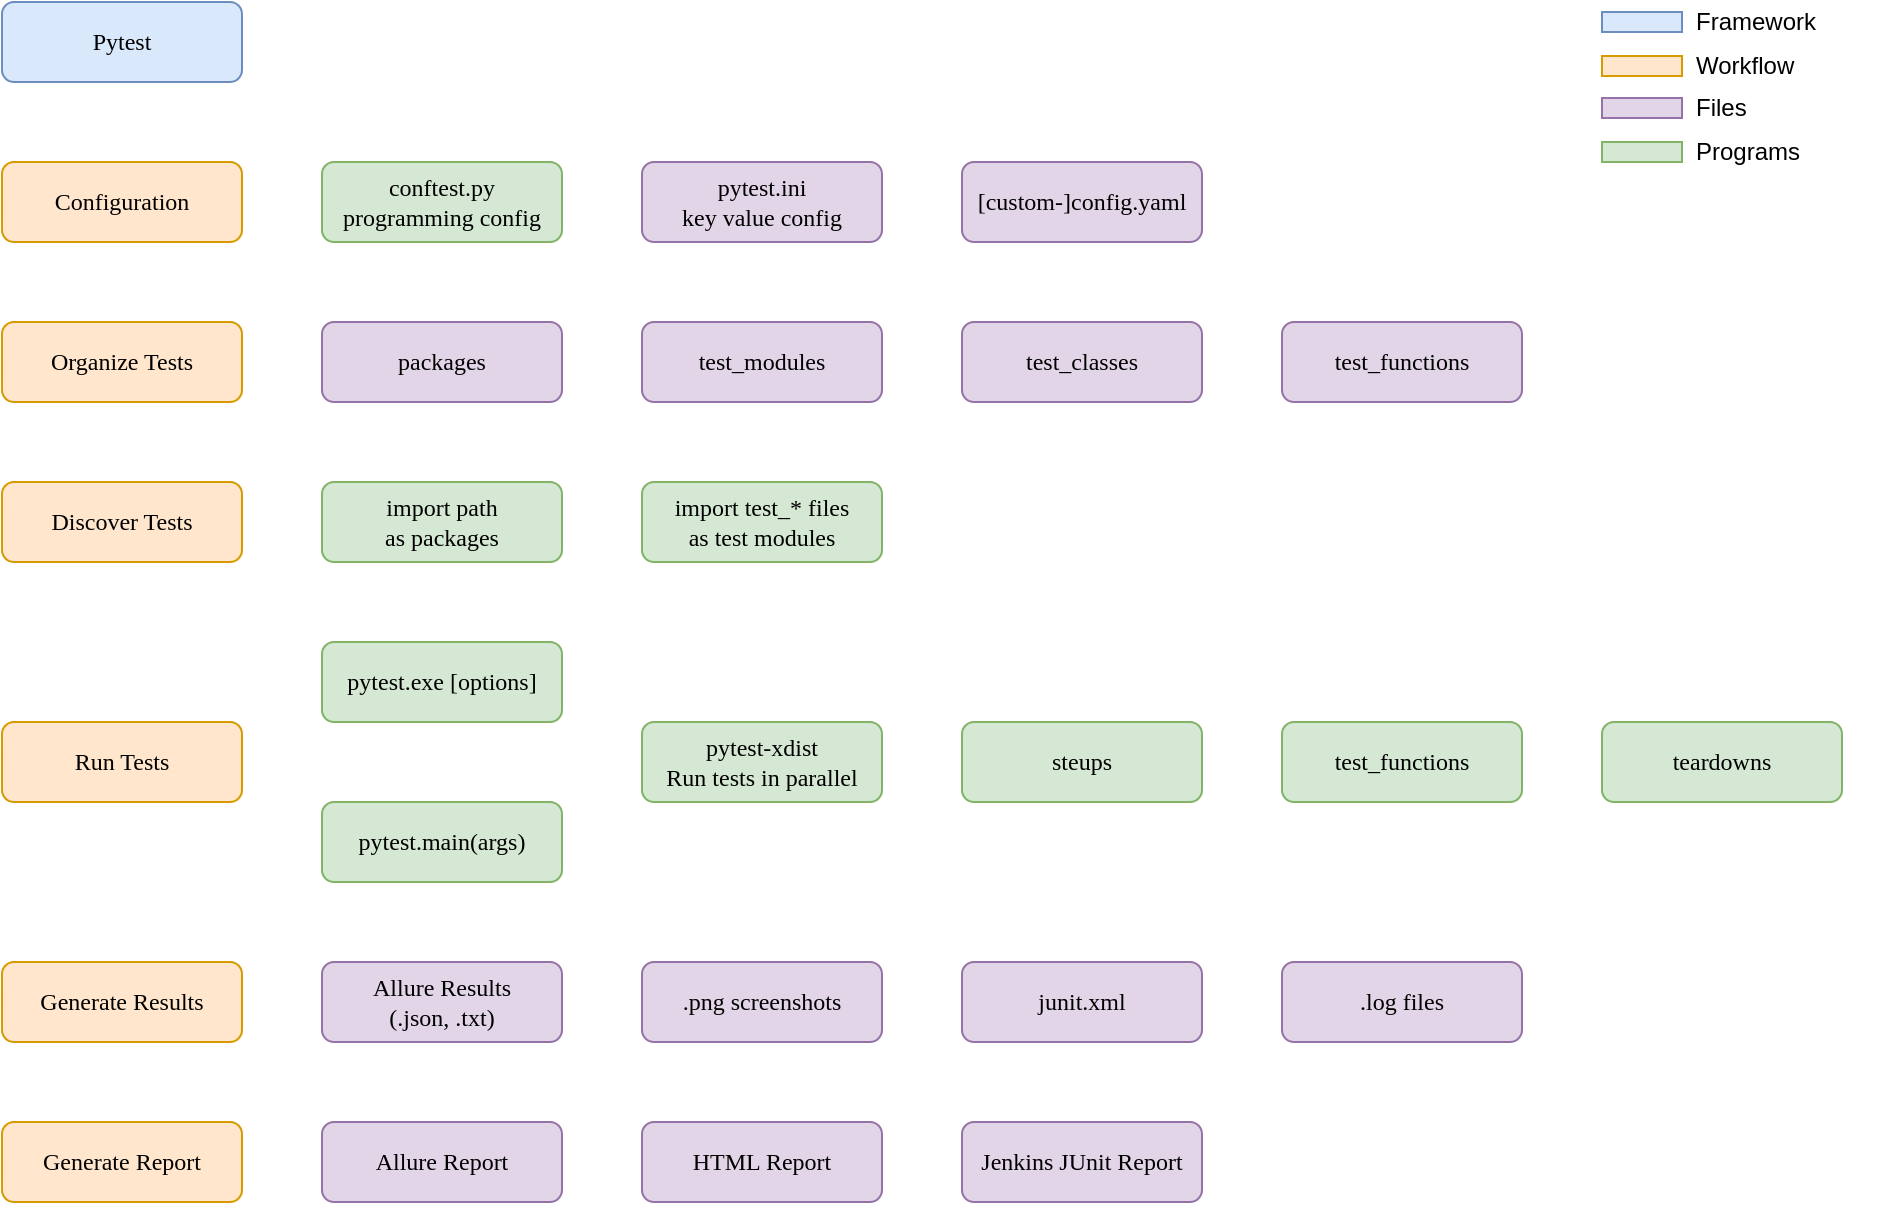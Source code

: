 <mxfile version="12.4.2" type="device" pages="1"><diagram id="0Wzs1YWRIvmt_0Sqd_hq" name="components"><mxGraphModel dx="1086" dy="806" grid="1" gridSize="10" guides="1" tooltips="1" connect="1" arrows="1" fold="1" page="1" pageScale="1" pageWidth="1169" pageHeight="827" math="0" shadow="0"><root><mxCell id="0"/><mxCell id="1" parent="0"/><mxCell id="8O8ITw0D2-grZUOBwum2-1" value="Pytest" style="rounded=1;whiteSpace=wrap;html=1;fillColor=#dae8fc;strokeColor=#6c8ebf;fontSize=12;fontFamily=Tahoma;" parent="1" vertex="1"><mxGeometry x="80" y="80" width="120" height="40" as="geometry"/></mxCell><mxCell id="8O8ITw0D2-grZUOBwum2-2" value="Organize Tests" style="rounded=1;whiteSpace=wrap;html=1;fillColor=#ffe6cc;strokeColor=#d79b00;fontSize=12;fontFamily=Tahoma;" parent="1" vertex="1"><mxGeometry x="80" y="240" width="120" height="40" as="geometry"/></mxCell><mxCell id="8O8ITw0D2-grZUOBwum2-3" value="Run Tests" style="rounded=1;whiteSpace=wrap;html=1;fillColor=#ffe6cc;strokeColor=#d79b00;fontSize=12;fontFamily=Tahoma;" parent="1" vertex="1"><mxGeometry x="80" y="440" width="120" height="40" as="geometry"/></mxCell><mxCell id="8O8ITw0D2-grZUOBwum2-4" value="Discover Tests" style="rounded=1;whiteSpace=wrap;html=1;fillColor=#ffe6cc;strokeColor=#d79b00;fontSize=12;fontFamily=Tahoma;" parent="1" vertex="1"><mxGeometry x="80" y="320" width="120" height="40" as="geometry"/></mxCell><mxCell id="8O8ITw0D2-grZUOBwum2-5" value="Generate Results" style="rounded=1;whiteSpace=wrap;html=1;fillColor=#ffe6cc;strokeColor=#d79b00;fontSize=12;fontFamily=Tahoma;" parent="1" vertex="1"><mxGeometry x="80" y="560" width="120" height="40" as="geometry"/></mxCell><mxCell id="8O8ITw0D2-grZUOBwum2-6" value="Generate Report" style="rounded=1;whiteSpace=wrap;html=1;fillColor=#ffe6cc;strokeColor=#d79b00;fontSize=12;fontFamily=Tahoma;" parent="1" vertex="1"><mxGeometry x="80" y="640" width="120" height="40" as="geometry"/></mxCell><mxCell id="8O8ITw0D2-grZUOBwum2-7" value="Configuration" style="rounded=1;whiteSpace=wrap;html=1;fillColor=#ffe6cc;strokeColor=#d79b00;fontSize=12;fontFamily=Tahoma;" parent="1" vertex="1"><mxGeometry x="80" y="160" width="120" height="40" as="geometry"/></mxCell><mxCell id="8O8ITw0D2-grZUOBwum2-10" value="test_modules" style="rounded=1;whiteSpace=wrap;html=1;fillColor=#e1d5e7;strokeColor=#9673a6;fontSize=12;fontFamily=Tahoma;" parent="1" vertex="1"><mxGeometry x="400" y="240" width="120" height="40" as="geometry"/></mxCell><mxCell id="8O8ITw0D2-grZUOBwum2-11" value="packages" style="rounded=1;whiteSpace=wrap;html=1;fillColor=#e1d5e7;strokeColor=#9673a6;fontSize=12;fontFamily=Tahoma;" parent="1" vertex="1"><mxGeometry x="240" y="240" width="120" height="40" as="geometry"/></mxCell><mxCell id="8O8ITw0D2-grZUOBwum2-12" value="test_functions" style="rounded=1;whiteSpace=wrap;html=1;fillColor=#e1d5e7;strokeColor=#9673a6;fontSize=12;fontFamily=Tahoma;" parent="1" vertex="1"><mxGeometry x="720" y="240" width="120" height="40" as="geometry"/></mxCell><mxCell id="8O8ITw0D2-grZUOBwum2-13" value="test_classes" style="rounded=1;whiteSpace=wrap;html=1;fillColor=#e1d5e7;strokeColor=#9673a6;fontSize=12;fontFamily=Tahoma;" parent="1" vertex="1"><mxGeometry x="560" y="240" width="120" height="40" as="geometry"/></mxCell><mxCell id="8O8ITw0D2-grZUOBwum2-14" value="import path&lt;br style=&quot;font-size: 12px;&quot;&gt;as packages" style="rounded=1;whiteSpace=wrap;html=1;fillColor=#d5e8d4;strokeColor=#82b366;fontSize=12;fontFamily=Tahoma;" parent="1" vertex="1"><mxGeometry x="240" y="320" width="120" height="40" as="geometry"/></mxCell><mxCell id="8O8ITw0D2-grZUOBwum2-15" value="pytest-xdist&lt;br style=&quot;font-size: 12px;&quot;&gt;Run tests in parallel" style="rounded=1;whiteSpace=wrap;html=1;fillColor=#d5e8d4;strokeColor=#82b366;fontSize=12;fontFamily=Tahoma;" parent="1" vertex="1"><mxGeometry x="400" y="440" width="120" height="40" as="geometry"/></mxCell><mxCell id="8O8ITw0D2-grZUOBwum2-16" value="pytest.exe [options]" style="rounded=1;whiteSpace=wrap;html=1;fillColor=#d5e8d4;strokeColor=#82b366;fontSize=12;fontFamily=Tahoma;" parent="1" vertex="1"><mxGeometry x="240" y="400" width="120" height="40" as="geometry"/></mxCell><mxCell id="8O8ITw0D2-grZUOBwum2-17" value="pytest.main(args)" style="rounded=1;whiteSpace=wrap;html=1;fillColor=#d5e8d4;strokeColor=#82b366;fontSize=12;fontFamily=Tahoma;" parent="1" vertex="1"><mxGeometry x="240" y="480" width="120" height="40" as="geometry"/></mxCell><mxCell id="8O8ITw0D2-grZUOBwum2-26" value="steups" style="rounded=1;whiteSpace=wrap;html=1;fillColor=#d5e8d4;strokeColor=#82b366;fontSize=12;fontFamily=Tahoma;" parent="1" vertex="1"><mxGeometry x="560" y="440" width="120" height="40" as="geometry"/></mxCell><mxCell id="8O8ITw0D2-grZUOBwum2-33" value="import test_* files&lt;br style=&quot;font-size: 12px;&quot;&gt;as test modules" style="rounded=1;whiteSpace=wrap;html=1;fillColor=#d5e8d4;strokeColor=#82b366;fontSize=12;fontFamily=Tahoma;" parent="1" vertex="1"><mxGeometry x="400" y="320" width="120" height="40" as="geometry"/></mxCell><mxCell id="8O8ITw0D2-grZUOBwum2-38" value="test_functions" style="rounded=1;whiteSpace=wrap;html=1;fillColor=#d5e8d4;strokeColor=#82b366;fontSize=12;fontFamily=Tahoma;" parent="1" vertex="1"><mxGeometry x="720" y="440" width="120" height="40" as="geometry"/></mxCell><mxCell id="8O8ITw0D2-grZUOBwum2-39" value="teardowns" style="rounded=1;whiteSpace=wrap;html=1;fillColor=#d5e8d4;strokeColor=#82b366;fontSize=12;fontFamily=Tahoma;" parent="1" vertex="1"><mxGeometry x="880" y="440" width="120" height="40" as="geometry"/></mxCell><mxCell id="8O8ITw0D2-grZUOBwum2-19" value="Allure Results&lt;br style=&quot;font-size: 12px;&quot;&gt;(.json, .txt)" style="rounded=1;whiteSpace=wrap;html=1;fillColor=#e1d5e7;strokeColor=#9673a6;fontSize=12;fontFamily=Tahoma;" parent="1" vertex="1"><mxGeometry x="240" y="560" width="120" height="40" as="geometry"/></mxCell><mxCell id="8O8ITw0D2-grZUOBwum2-18" value="junit.xml" style="rounded=1;whiteSpace=wrap;html=1;fillColor=#e1d5e7;strokeColor=#9673a6;fontSize=12;fontFamily=Tahoma;" parent="1" vertex="1"><mxGeometry x="560" y="560" width="120" height="40" as="geometry"/></mxCell><mxCell id="8O8ITw0D2-grZUOBwum2-20" value=".log files" style="rounded=1;whiteSpace=wrap;html=1;fillColor=#e1d5e7;strokeColor=#9673a6;fontSize=12;fontFamily=Tahoma;" parent="1" vertex="1"><mxGeometry x="720" y="560" width="120" height="40" as="geometry"/></mxCell><mxCell id="8O8ITw0D2-grZUOBwum2-21" value="HTML Report" style="rounded=1;whiteSpace=wrap;html=1;fillColor=#e1d5e7;strokeColor=#9673a6;fontSize=12;fontFamily=Tahoma;" parent="1" vertex="1"><mxGeometry x="400" y="640" width="120" height="40" as="geometry"/></mxCell><mxCell id="8O8ITw0D2-grZUOBwum2-22" value="Allure Report" style="rounded=1;whiteSpace=wrap;html=1;fillColor=#e1d5e7;strokeColor=#9673a6;fontSize=12;fontFamily=Tahoma;" parent="1" vertex="1"><mxGeometry x="240" y="640" width="120" height="40" as="geometry"/></mxCell><mxCell id="8O8ITw0D2-grZUOBwum2-27" value="Jenkins JUnit Report" style="rounded=1;whiteSpace=wrap;html=1;fillColor=#e1d5e7;strokeColor=#9673a6;fontSize=12;fontFamily=Tahoma;" parent="1" vertex="1"><mxGeometry x="560" y="640" width="120" height="40" as="geometry"/></mxCell><mxCell id="8O8ITw0D2-grZUOBwum2-40" value=".png screenshots" style="rounded=1;whiteSpace=wrap;html=1;fillColor=#e1d5e7;strokeColor=#9673a6;fontSize=12;fontFamily=Tahoma;" parent="1" vertex="1"><mxGeometry x="400" y="560" width="120" height="40" as="geometry"/></mxCell><mxCell id="8O8ITw0D2-grZUOBwum2-8" value="conftest.py&lt;br style=&quot;font-size: 12px;&quot;&gt;programming config" style="rounded=1;whiteSpace=wrap;html=1;fillColor=#d5e8d4;strokeColor=#82b366;fontSize=12;fontFamily=Tahoma;" parent="1" vertex="1"><mxGeometry x="240" y="160" width="120" height="40" as="geometry"/></mxCell><mxCell id="8O8ITw0D2-grZUOBwum2-9" value="pytest.ini&lt;br style=&quot;font-size: 12px;&quot;&gt;key value config" style="rounded=1;whiteSpace=wrap;html=1;fillColor=#e1d5e7;strokeColor=#9673a6;fontSize=12;fontFamily=Tahoma;" parent="1" vertex="1"><mxGeometry x="400" y="160" width="120" height="40" as="geometry"/></mxCell><mxCell id="8O8ITw0D2-grZUOBwum2-29" value="[custom-]config.yaml" style="rounded=1;whiteSpace=wrap;html=1;fillColor=#e1d5e7;strokeColor=#9673a6;fontSize=12;fontFamily=Tahoma;" parent="1" vertex="1"><mxGeometry x="560" y="160" width="120" height="40" as="geometry"/></mxCell><mxCell id="8O8ITw0D2-grZUOBwum2-52" value="" style="group" parent="1" vertex="1" connectable="0"><mxGeometry x="880" y="80" width="140" height="85" as="geometry"/></mxCell><mxCell id="8O8ITw0D2-grZUOBwum2-41" value="" style="rounded=0;whiteSpace=wrap;html=1;fillColor=#dae8fc;strokeColor=#6c8ebf;" parent="8O8ITw0D2-grZUOBwum2-52" vertex="1"><mxGeometry y="5" width="40" height="10" as="geometry"/></mxCell><mxCell id="8O8ITw0D2-grZUOBwum2-42" value="Framework" style="text;html=1;strokeColor=none;fillColor=none;align=left;verticalAlign=middle;whiteSpace=wrap;rounded=0;spacingLeft=5;" parent="8O8ITw0D2-grZUOBwum2-52" vertex="1"><mxGeometry x="40" width="100" height="20" as="geometry"/></mxCell><mxCell id="8O8ITw0D2-grZUOBwum2-43" value="" style="rounded=0;whiteSpace=wrap;html=1;fillColor=#ffe6cc;strokeColor=#d79b00;" parent="8O8ITw0D2-grZUOBwum2-52" vertex="1"><mxGeometry y="27" width="40" height="10" as="geometry"/></mxCell><mxCell id="8O8ITw0D2-grZUOBwum2-44" value="Workflow" style="text;html=1;strokeColor=none;fillColor=none;align=left;verticalAlign=middle;whiteSpace=wrap;rounded=0;spacingLeft=5;" parent="8O8ITw0D2-grZUOBwum2-52" vertex="1"><mxGeometry x="40" y="22" width="100" height="20" as="geometry"/></mxCell><mxCell id="8O8ITw0D2-grZUOBwum2-46" value="" style="rounded=0;whiteSpace=wrap;html=1;fillColor=#e1d5e7;strokeColor=#9673a6;" parent="8O8ITw0D2-grZUOBwum2-52" vertex="1"><mxGeometry y="48" width="40" height="10" as="geometry"/></mxCell><mxCell id="8O8ITw0D2-grZUOBwum2-47" value="Files" style="text;html=1;strokeColor=none;fillColor=none;align=left;verticalAlign=middle;whiteSpace=wrap;rounded=0;spacingLeft=5;" parent="8O8ITw0D2-grZUOBwum2-52" vertex="1"><mxGeometry x="40" y="43" width="100" height="20" as="geometry"/></mxCell><mxCell id="8O8ITw0D2-grZUOBwum2-48" value="" style="rounded=0;whiteSpace=wrap;html=1;fillColor=#d5e8d4;strokeColor=#82b366;" parent="8O8ITw0D2-grZUOBwum2-52" vertex="1"><mxGeometry y="70" width="40" height="10" as="geometry"/></mxCell><mxCell id="8O8ITw0D2-grZUOBwum2-49" value="Programs" style="text;html=1;strokeColor=none;fillColor=none;align=left;verticalAlign=middle;whiteSpace=wrap;rounded=0;spacingLeft=5;" parent="8O8ITw0D2-grZUOBwum2-52" vertex="1"><mxGeometry x="40" y="65" width="100" height="20" as="geometry"/></mxCell></root></mxGraphModel></diagram></mxfile>